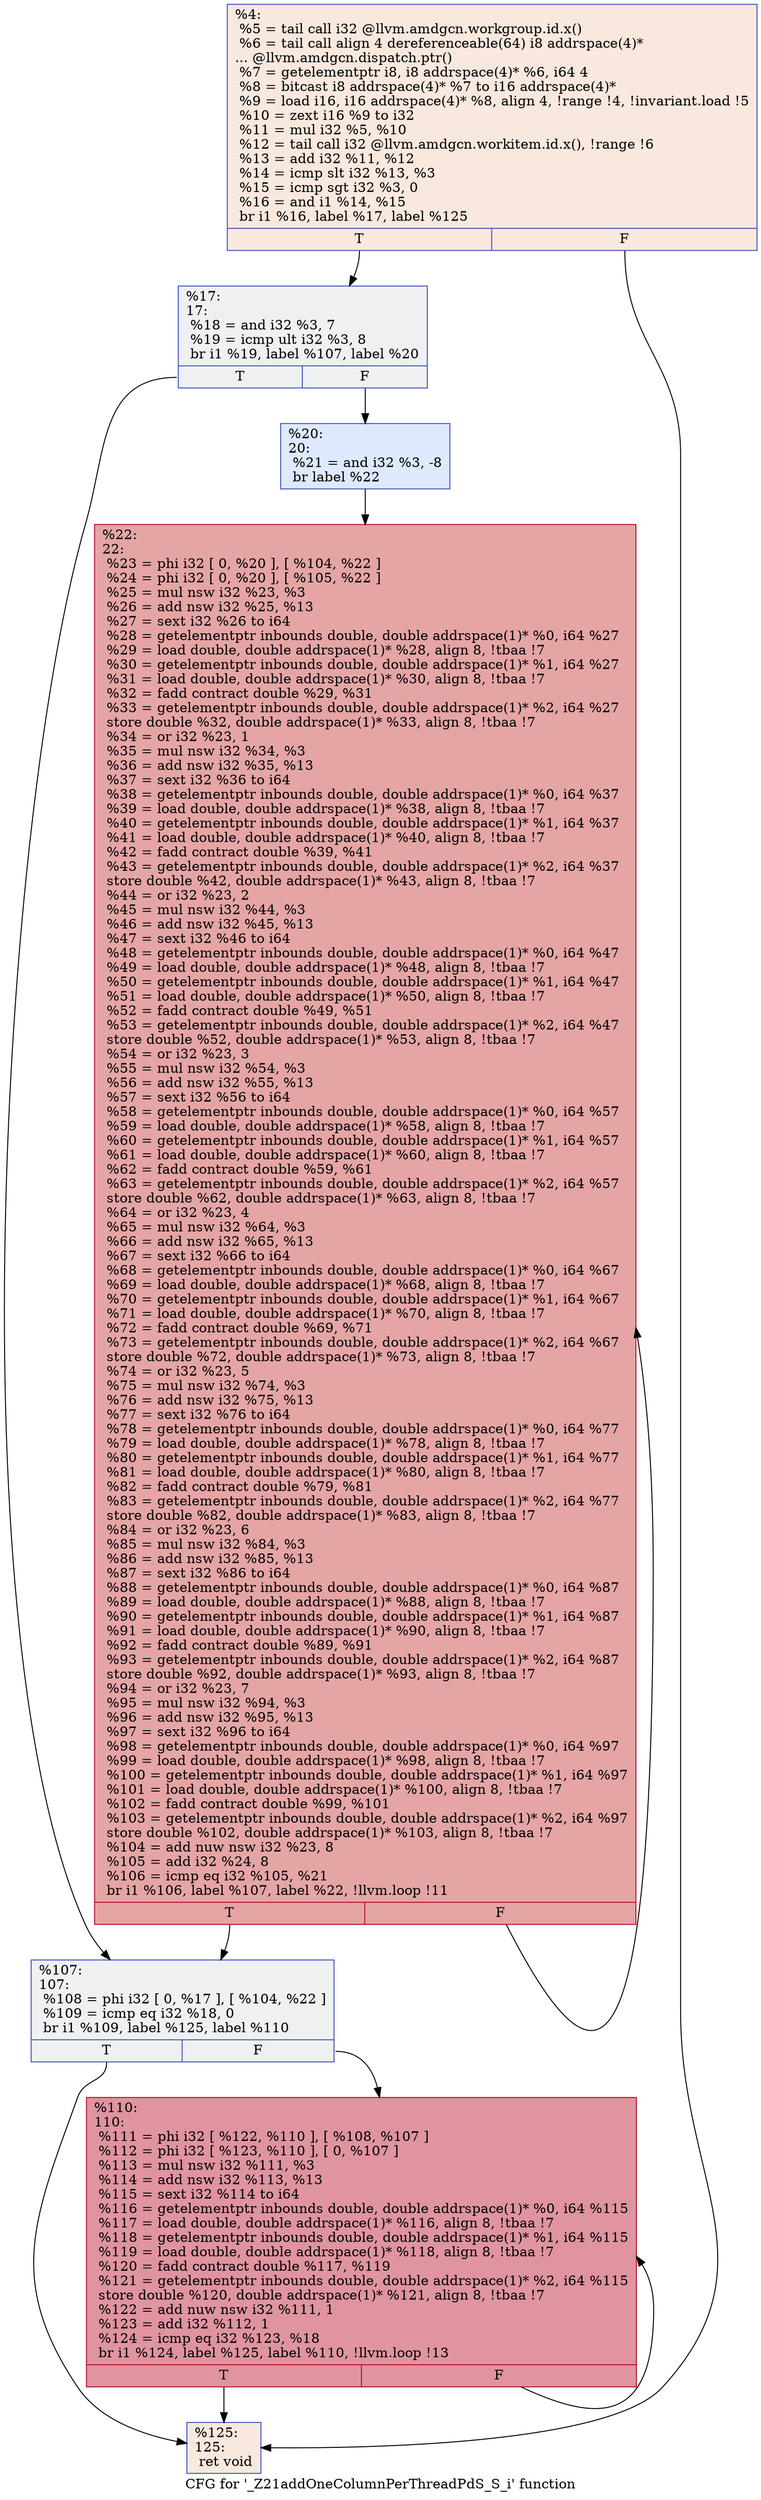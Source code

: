 digraph "CFG for '_Z21addOneColumnPerThreadPdS_S_i' function" {
	label="CFG for '_Z21addOneColumnPerThreadPdS_S_i' function";

	Node0x50df6c0 [shape=record,color="#3d50c3ff", style=filled, fillcolor="#f2cab570",label="{%4:\l  %5 = tail call i32 @llvm.amdgcn.workgroup.id.x()\l  %6 = tail call align 4 dereferenceable(64) i8 addrspace(4)*\l... @llvm.amdgcn.dispatch.ptr()\l  %7 = getelementptr i8, i8 addrspace(4)* %6, i64 4\l  %8 = bitcast i8 addrspace(4)* %7 to i16 addrspace(4)*\l  %9 = load i16, i16 addrspace(4)* %8, align 4, !range !4, !invariant.load !5\l  %10 = zext i16 %9 to i32\l  %11 = mul i32 %5, %10\l  %12 = tail call i32 @llvm.amdgcn.workitem.id.x(), !range !6\l  %13 = add i32 %11, %12\l  %14 = icmp slt i32 %13, %3\l  %15 = icmp sgt i32 %3, 0\l  %16 = and i1 %14, %15\l  br i1 %16, label %17, label %125\l|{<s0>T|<s1>F}}"];
	Node0x50df6c0:s0 -> Node0x50e02b0;
	Node0x50df6c0:s1 -> Node0x50e1840;
	Node0x50e02b0 [shape=record,color="#3d50c3ff", style=filled, fillcolor="#d9dce170",label="{%17:\l17:                                               \l  %18 = and i32 %3, 7\l  %19 = icmp ult i32 %3, 8\l  br i1 %19, label %107, label %20\l|{<s0>T|<s1>F}}"];
	Node0x50e02b0:s0 -> Node0x50e1b00;
	Node0x50e02b0:s1 -> Node0x50e1b50;
	Node0x50e1b50 [shape=record,color="#3d50c3ff", style=filled, fillcolor="#b5cdfa70",label="{%20:\l20:                                               \l  %21 = and i32 %3, -8\l  br label %22\l}"];
	Node0x50e1b50 -> Node0x50e1d50;
	Node0x50e1d50 [shape=record,color="#b70d28ff", style=filled, fillcolor="#c5333470",label="{%22:\l22:                                               \l  %23 = phi i32 [ 0, %20 ], [ %104, %22 ]\l  %24 = phi i32 [ 0, %20 ], [ %105, %22 ]\l  %25 = mul nsw i32 %23, %3\l  %26 = add nsw i32 %25, %13\l  %27 = sext i32 %26 to i64\l  %28 = getelementptr inbounds double, double addrspace(1)* %0, i64 %27\l  %29 = load double, double addrspace(1)* %28, align 8, !tbaa !7\l  %30 = getelementptr inbounds double, double addrspace(1)* %1, i64 %27\l  %31 = load double, double addrspace(1)* %30, align 8, !tbaa !7\l  %32 = fadd contract double %29, %31\l  %33 = getelementptr inbounds double, double addrspace(1)* %2, i64 %27\l  store double %32, double addrspace(1)* %33, align 8, !tbaa !7\l  %34 = or i32 %23, 1\l  %35 = mul nsw i32 %34, %3\l  %36 = add nsw i32 %35, %13\l  %37 = sext i32 %36 to i64\l  %38 = getelementptr inbounds double, double addrspace(1)* %0, i64 %37\l  %39 = load double, double addrspace(1)* %38, align 8, !tbaa !7\l  %40 = getelementptr inbounds double, double addrspace(1)* %1, i64 %37\l  %41 = load double, double addrspace(1)* %40, align 8, !tbaa !7\l  %42 = fadd contract double %39, %41\l  %43 = getelementptr inbounds double, double addrspace(1)* %2, i64 %37\l  store double %42, double addrspace(1)* %43, align 8, !tbaa !7\l  %44 = or i32 %23, 2\l  %45 = mul nsw i32 %44, %3\l  %46 = add nsw i32 %45, %13\l  %47 = sext i32 %46 to i64\l  %48 = getelementptr inbounds double, double addrspace(1)* %0, i64 %47\l  %49 = load double, double addrspace(1)* %48, align 8, !tbaa !7\l  %50 = getelementptr inbounds double, double addrspace(1)* %1, i64 %47\l  %51 = load double, double addrspace(1)* %50, align 8, !tbaa !7\l  %52 = fadd contract double %49, %51\l  %53 = getelementptr inbounds double, double addrspace(1)* %2, i64 %47\l  store double %52, double addrspace(1)* %53, align 8, !tbaa !7\l  %54 = or i32 %23, 3\l  %55 = mul nsw i32 %54, %3\l  %56 = add nsw i32 %55, %13\l  %57 = sext i32 %56 to i64\l  %58 = getelementptr inbounds double, double addrspace(1)* %0, i64 %57\l  %59 = load double, double addrspace(1)* %58, align 8, !tbaa !7\l  %60 = getelementptr inbounds double, double addrspace(1)* %1, i64 %57\l  %61 = load double, double addrspace(1)* %60, align 8, !tbaa !7\l  %62 = fadd contract double %59, %61\l  %63 = getelementptr inbounds double, double addrspace(1)* %2, i64 %57\l  store double %62, double addrspace(1)* %63, align 8, !tbaa !7\l  %64 = or i32 %23, 4\l  %65 = mul nsw i32 %64, %3\l  %66 = add nsw i32 %65, %13\l  %67 = sext i32 %66 to i64\l  %68 = getelementptr inbounds double, double addrspace(1)* %0, i64 %67\l  %69 = load double, double addrspace(1)* %68, align 8, !tbaa !7\l  %70 = getelementptr inbounds double, double addrspace(1)* %1, i64 %67\l  %71 = load double, double addrspace(1)* %70, align 8, !tbaa !7\l  %72 = fadd contract double %69, %71\l  %73 = getelementptr inbounds double, double addrspace(1)* %2, i64 %67\l  store double %72, double addrspace(1)* %73, align 8, !tbaa !7\l  %74 = or i32 %23, 5\l  %75 = mul nsw i32 %74, %3\l  %76 = add nsw i32 %75, %13\l  %77 = sext i32 %76 to i64\l  %78 = getelementptr inbounds double, double addrspace(1)* %0, i64 %77\l  %79 = load double, double addrspace(1)* %78, align 8, !tbaa !7\l  %80 = getelementptr inbounds double, double addrspace(1)* %1, i64 %77\l  %81 = load double, double addrspace(1)* %80, align 8, !tbaa !7\l  %82 = fadd contract double %79, %81\l  %83 = getelementptr inbounds double, double addrspace(1)* %2, i64 %77\l  store double %82, double addrspace(1)* %83, align 8, !tbaa !7\l  %84 = or i32 %23, 6\l  %85 = mul nsw i32 %84, %3\l  %86 = add nsw i32 %85, %13\l  %87 = sext i32 %86 to i64\l  %88 = getelementptr inbounds double, double addrspace(1)* %0, i64 %87\l  %89 = load double, double addrspace(1)* %88, align 8, !tbaa !7\l  %90 = getelementptr inbounds double, double addrspace(1)* %1, i64 %87\l  %91 = load double, double addrspace(1)* %90, align 8, !tbaa !7\l  %92 = fadd contract double %89, %91\l  %93 = getelementptr inbounds double, double addrspace(1)* %2, i64 %87\l  store double %92, double addrspace(1)* %93, align 8, !tbaa !7\l  %94 = or i32 %23, 7\l  %95 = mul nsw i32 %94, %3\l  %96 = add nsw i32 %95, %13\l  %97 = sext i32 %96 to i64\l  %98 = getelementptr inbounds double, double addrspace(1)* %0, i64 %97\l  %99 = load double, double addrspace(1)* %98, align 8, !tbaa !7\l  %100 = getelementptr inbounds double, double addrspace(1)* %1, i64 %97\l  %101 = load double, double addrspace(1)* %100, align 8, !tbaa !7\l  %102 = fadd contract double %99, %101\l  %103 = getelementptr inbounds double, double addrspace(1)* %2, i64 %97\l  store double %102, double addrspace(1)* %103, align 8, !tbaa !7\l  %104 = add nuw nsw i32 %23, 8\l  %105 = add i32 %24, 8\l  %106 = icmp eq i32 %105, %21\l  br i1 %106, label %107, label %22, !llvm.loop !11\l|{<s0>T|<s1>F}}"];
	Node0x50e1d50:s0 -> Node0x50e1b00;
	Node0x50e1d50:s1 -> Node0x50e1d50;
	Node0x50e1b00 [shape=record,color="#3d50c3ff", style=filled, fillcolor="#d9dce170",label="{%107:\l107:                                              \l  %108 = phi i32 [ 0, %17 ], [ %104, %22 ]\l  %109 = icmp eq i32 %18, 0\l  br i1 %109, label %125, label %110\l|{<s0>T|<s1>F}}"];
	Node0x50e1b00:s0 -> Node0x50e1840;
	Node0x50e1b00:s1 -> Node0x50e5f90;
	Node0x50e5f90 [shape=record,color="#b70d28ff", style=filled, fillcolor="#b70d2870",label="{%110:\l110:                                              \l  %111 = phi i32 [ %122, %110 ], [ %108, %107 ]\l  %112 = phi i32 [ %123, %110 ], [ 0, %107 ]\l  %113 = mul nsw i32 %111, %3\l  %114 = add nsw i32 %113, %13\l  %115 = sext i32 %114 to i64\l  %116 = getelementptr inbounds double, double addrspace(1)* %0, i64 %115\l  %117 = load double, double addrspace(1)* %116, align 8, !tbaa !7\l  %118 = getelementptr inbounds double, double addrspace(1)* %1, i64 %115\l  %119 = load double, double addrspace(1)* %118, align 8, !tbaa !7\l  %120 = fadd contract double %117, %119\l  %121 = getelementptr inbounds double, double addrspace(1)* %2, i64 %115\l  store double %120, double addrspace(1)* %121, align 8, !tbaa !7\l  %122 = add nuw nsw i32 %111, 1\l  %123 = add i32 %112, 1\l  %124 = icmp eq i32 %123, %18\l  br i1 %124, label %125, label %110, !llvm.loop !13\l|{<s0>T|<s1>F}}"];
	Node0x50e5f90:s0 -> Node0x50e1840;
	Node0x50e5f90:s1 -> Node0x50e5f90;
	Node0x50e1840 [shape=record,color="#3d50c3ff", style=filled, fillcolor="#f2cab570",label="{%125:\l125:                                              \l  ret void\l}"];
}
